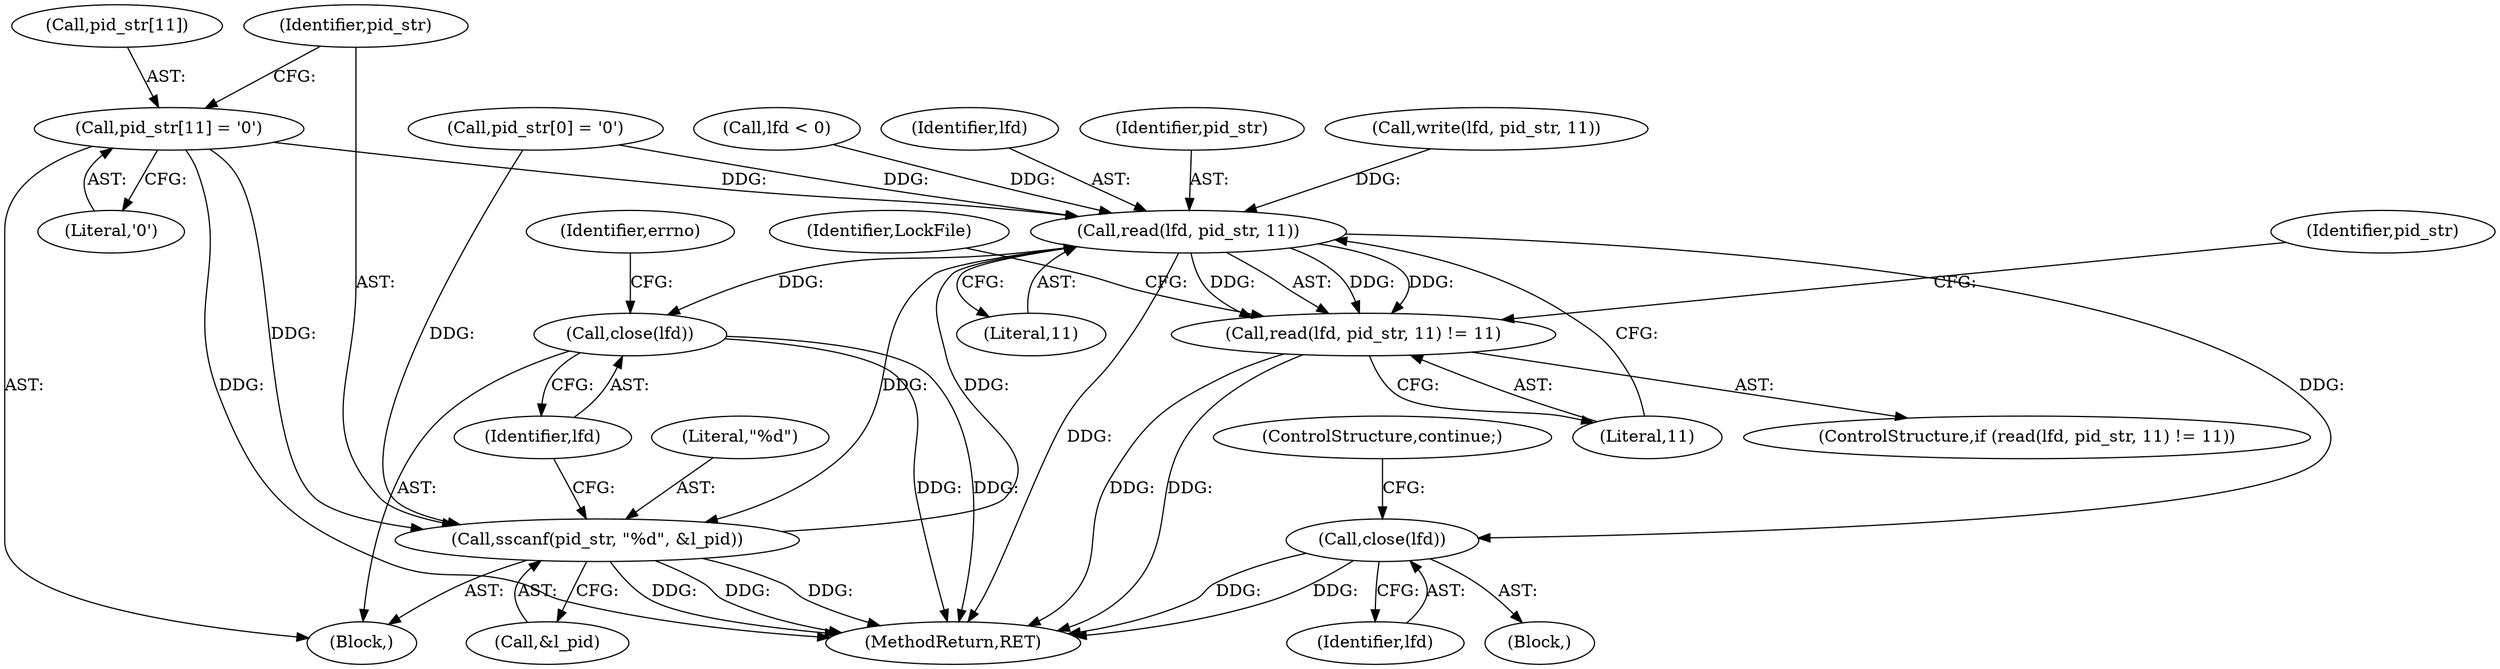 digraph "0_xserver_b67581cf825940fdf52bf2e0af4330e695d724a4@array" {
"1000327" [label="(Call,pid_str[11] = '\0')"];
"1000316" [label="(Call,read(lfd, pid_str, 11))"];
"1000315" [label="(Call,read(lfd, pid_str, 11) != 11)"];
"1000324" [label="(Call,close(lfd))"];
"1000332" [label="(Call,sscanf(pid_str, \"%d\", &l_pid))"];
"1000337" [label="(Call,close(lfd))"];
"1000309" [label="(Call,pid_str[0] = '\0')"];
"1000300" [label="(Call,lfd < 0)"];
"1000327" [label="(Call,pid_str[11] = '\0')"];
"1000333" [label="(Identifier,pid_str)"];
"1000332" [label="(Call,sscanf(pid_str, \"%d\", &l_pid))"];
"1000326" [label="(ControlStructure,continue;)"];
"1000317" [label="(Identifier,lfd)"];
"1000335" [label="(Call,&l_pid)"];
"1000334" [label="(Literal,\"%d\")"];
"1000340" [label="(Identifier,errno)"];
"1000329" [label="(Identifier,pid_str)"];
"1000315" [label="(Call,read(lfd, pid_str, 11) != 11)"];
"1000319" [label="(Literal,11)"];
"1000320" [label="(Literal,11)"];
"1000338" [label="(Identifier,lfd)"];
"1000318" [label="(Identifier,pid_str)"];
"1000331" [label="(Literal,'\0')"];
"1000325" [label="(Identifier,lfd)"];
"1000321" [label="(Block,)"];
"1000314" [label="(ControlStructure,if (read(lfd, pid_str, 11) != 11))"];
"1000324" [label="(Call,close(lfd))"];
"1000328" [label="(Call,pid_str[11])"];
"1000337" [label="(Call,close(lfd))"];
"1000323" [label="(Identifier,LockFile)"];
"1000291" [label="(Block,)"];
"1000251" [label="(Call,write(lfd, pid_str, 11))"];
"1000316" [label="(Call,read(lfd, pid_str, 11))"];
"1000392" [label="(MethodReturn,RET)"];
"1000327" -> "1000291"  [label="AST: "];
"1000327" -> "1000331"  [label="CFG: "];
"1000328" -> "1000327"  [label="AST: "];
"1000331" -> "1000327"  [label="AST: "];
"1000333" -> "1000327"  [label="CFG: "];
"1000327" -> "1000392"  [label="DDG: "];
"1000327" -> "1000316"  [label="DDG: "];
"1000327" -> "1000332"  [label="DDG: "];
"1000316" -> "1000315"  [label="AST: "];
"1000316" -> "1000319"  [label="CFG: "];
"1000317" -> "1000316"  [label="AST: "];
"1000318" -> "1000316"  [label="AST: "];
"1000319" -> "1000316"  [label="AST: "];
"1000320" -> "1000316"  [label="CFG: "];
"1000316" -> "1000392"  [label="DDG: "];
"1000316" -> "1000315"  [label="DDG: "];
"1000316" -> "1000315"  [label="DDG: "];
"1000316" -> "1000315"  [label="DDG: "];
"1000300" -> "1000316"  [label="DDG: "];
"1000309" -> "1000316"  [label="DDG: "];
"1000332" -> "1000316"  [label="DDG: "];
"1000251" -> "1000316"  [label="DDG: "];
"1000316" -> "1000324"  [label="DDG: "];
"1000316" -> "1000332"  [label="DDG: "];
"1000316" -> "1000337"  [label="DDG: "];
"1000315" -> "1000314"  [label="AST: "];
"1000315" -> "1000320"  [label="CFG: "];
"1000320" -> "1000315"  [label="AST: "];
"1000323" -> "1000315"  [label="CFG: "];
"1000329" -> "1000315"  [label="CFG: "];
"1000315" -> "1000392"  [label="DDG: "];
"1000315" -> "1000392"  [label="DDG: "];
"1000324" -> "1000321"  [label="AST: "];
"1000324" -> "1000325"  [label="CFG: "];
"1000325" -> "1000324"  [label="AST: "];
"1000326" -> "1000324"  [label="CFG: "];
"1000324" -> "1000392"  [label="DDG: "];
"1000324" -> "1000392"  [label="DDG: "];
"1000332" -> "1000291"  [label="AST: "];
"1000332" -> "1000335"  [label="CFG: "];
"1000333" -> "1000332"  [label="AST: "];
"1000334" -> "1000332"  [label="AST: "];
"1000335" -> "1000332"  [label="AST: "];
"1000338" -> "1000332"  [label="CFG: "];
"1000332" -> "1000392"  [label="DDG: "];
"1000332" -> "1000392"  [label="DDG: "];
"1000332" -> "1000392"  [label="DDG: "];
"1000309" -> "1000332"  [label="DDG: "];
"1000337" -> "1000291"  [label="AST: "];
"1000337" -> "1000338"  [label="CFG: "];
"1000338" -> "1000337"  [label="AST: "];
"1000340" -> "1000337"  [label="CFG: "];
"1000337" -> "1000392"  [label="DDG: "];
"1000337" -> "1000392"  [label="DDG: "];
}
